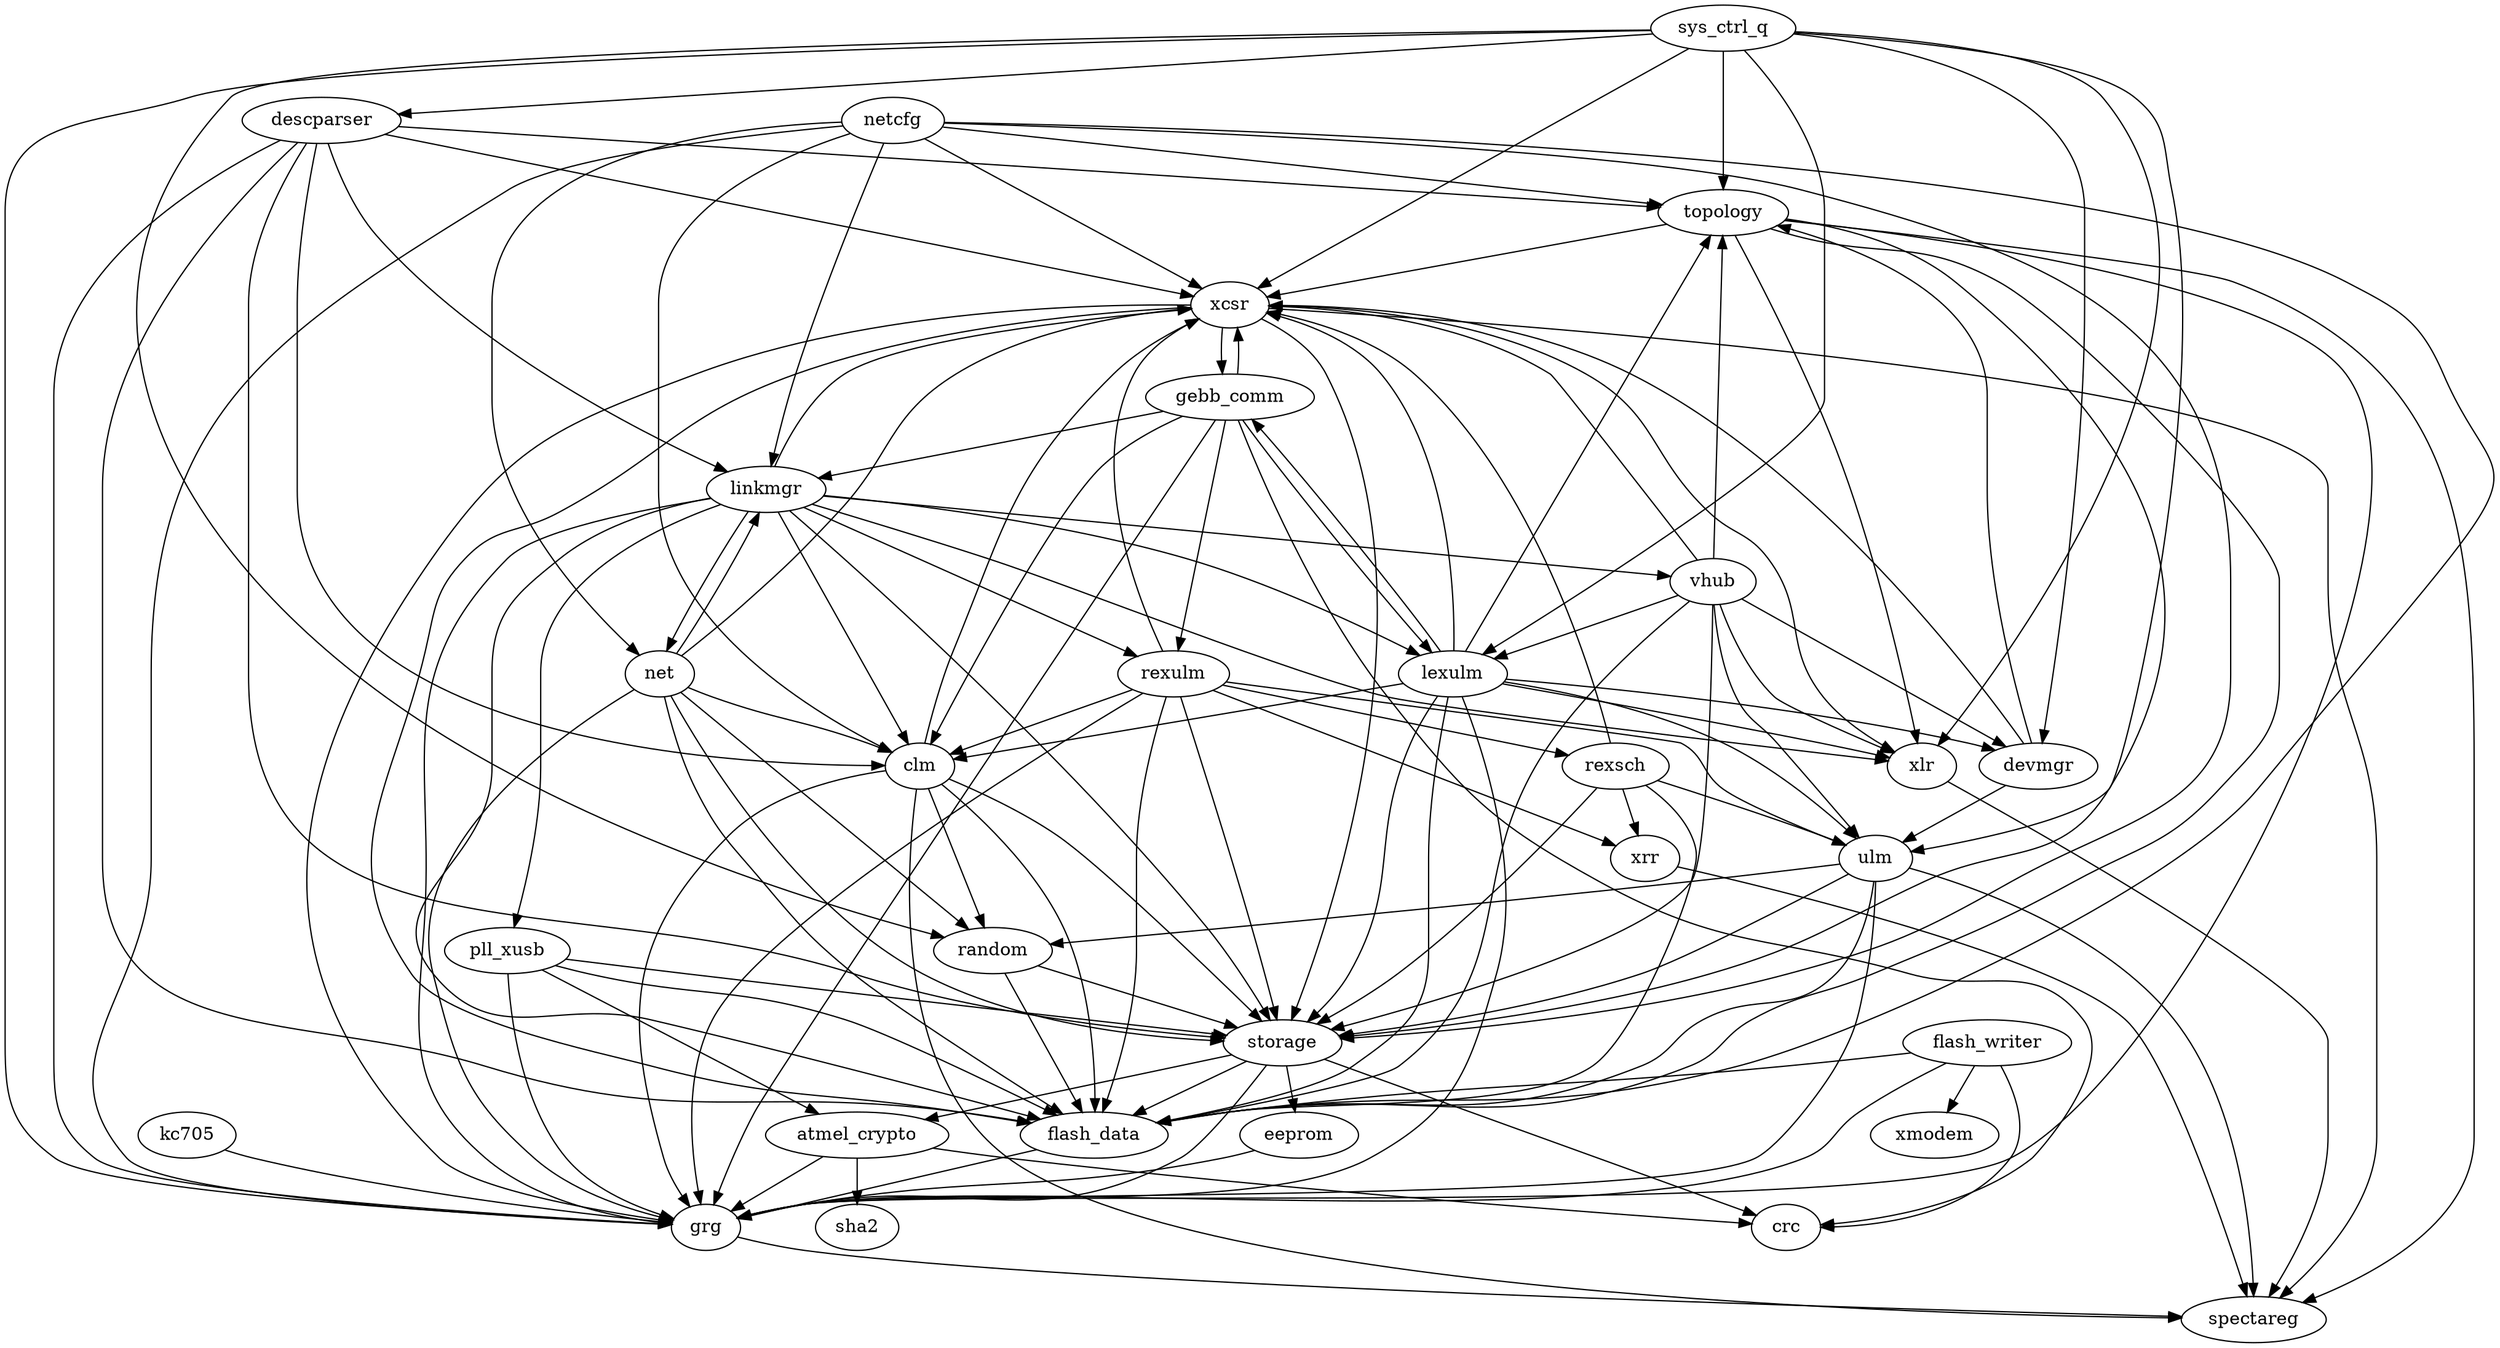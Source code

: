 digraph {
flash_writer [label="flash_writer"]
gebb_comm [label="gebb_comm"]
xmodem [label="xmodem"]
linkmgr [label="linkmgr"]
pll_xusb [label="pll_xusb"]
sys_ctrl_q [label="sys_ctrl_q"]
devmgr [label="devmgr"]
descparser [label="descparser"]
lexulm [label="lexulm"]
vhub [label="vhub"]
rexulm [label="rexulm"]
netcfg [label="netcfg"]
net [label="net"]
topology [label="topology"]
rexsch [label="rexsch"]
storage [label="storage"]
flash_data [label="flash_data"]
eeprom [label="eeprom"]
atmel_crypto [label="atmel_crypto"]
kc705 [label="kc705"]
xcsr [label="xcsr"]
xlr [label="xlr"]
xrr [label="xrr"]
clm [label="clm"]
ulm [label="ulm"]
grg [label="grg"]
random [label="random"]
spectareg [label="spectareg"]
crc [label="crc"]
sha2 [label="sha2"]
flash_writer -> crc
flash_writer -> grg
flash_writer -> xmodem
flash_writer -> flash_data
gebb_comm -> crc
gebb_comm -> linkmgr
gebb_comm -> clm
gebb_comm -> lexulm
gebb_comm -> rexulm
gebb_comm -> xcsr
gebb_comm -> grg
linkmgr -> net
linkmgr -> vhub
linkmgr -> rexulm
linkmgr -> lexulm
linkmgr -> pll_xusb
linkmgr -> clm
linkmgr -> xcsr
linkmgr -> xlr
linkmgr -> flash_data
linkmgr -> storage
linkmgr -> grg
pll_xusb -> grg
pll_xusb -> flash_data
pll_xusb -> storage
pll_xusb -> atmel_crypto
sys_ctrl_q -> lexulm
sys_ctrl_q -> descparser
sys_ctrl_q -> devmgr
sys_ctrl_q -> topology
sys_ctrl_q -> xcsr
sys_ctrl_q -> xlr
sys_ctrl_q -> ulm
sys_ctrl_q -> grg
sys_ctrl_q -> random
devmgr -> topology
devmgr -> xcsr
devmgr -> ulm
descparser -> linkmgr
descparser -> clm
descparser -> flash_data
descparser -> storage
descparser -> topology
descparser -> xcsr
descparser -> grg
lexulm -> gebb_comm
lexulm -> devmgr
lexulm -> topology
lexulm -> xcsr
lexulm -> grg
lexulm -> ulm
lexulm -> clm
lexulm -> storage
lexulm -> xlr
lexulm -> flash_data
vhub -> lexulm
vhub -> devmgr
vhub -> topology
vhub -> flash_data
vhub -> storage
vhub -> xcsr
vhub -> ulm
vhub -> xlr
rexulm -> rexsch
rexulm -> ulm
rexulm -> xcsr
rexulm -> clm
rexulm -> grg
rexulm -> storage
rexulm -> xrr
rexulm -> flash_data
netcfg -> net
netcfg -> linkmgr
netcfg -> clm
netcfg -> topology
netcfg -> xcsr
netcfg -> flash_data
netcfg -> storage
netcfg -> grg
net -> linkmgr
net -> clm
net -> xcsr
net -> flash_data
net -> storage
net -> random
net -> grg
topology -> xcsr
topology -> flash_data
topology -> storage
topology -> xlr
topology -> grg
topology -> spectareg
rexsch -> flash_data
rexsch -> storage
rexsch -> xcsr
rexsch -> xrr
rexsch -> ulm
storage -> atmel_crypto
storage -> eeprom
storage -> grg
storage -> flash_data
storage -> crc
flash_data -> grg
eeprom -> grg
atmel_crypto -> grg
atmel_crypto -> crc
atmel_crypto -> sha2
kc705 -> grg
xcsr -> gebb_comm
xcsr -> xlr
xcsr -> grg
xcsr -> flash_data
xcsr -> storage
xcsr -> spectareg
xlr -> spectareg
xrr -> spectareg
clm -> flash_data
clm -> storage
clm -> grg
clm -> xcsr
clm -> spectareg
clm -> random
ulm -> grg
ulm -> flash_data
ulm -> storage
ulm -> random
ulm -> spectareg
grg -> spectareg
random -> flash_data
random -> storage
}
